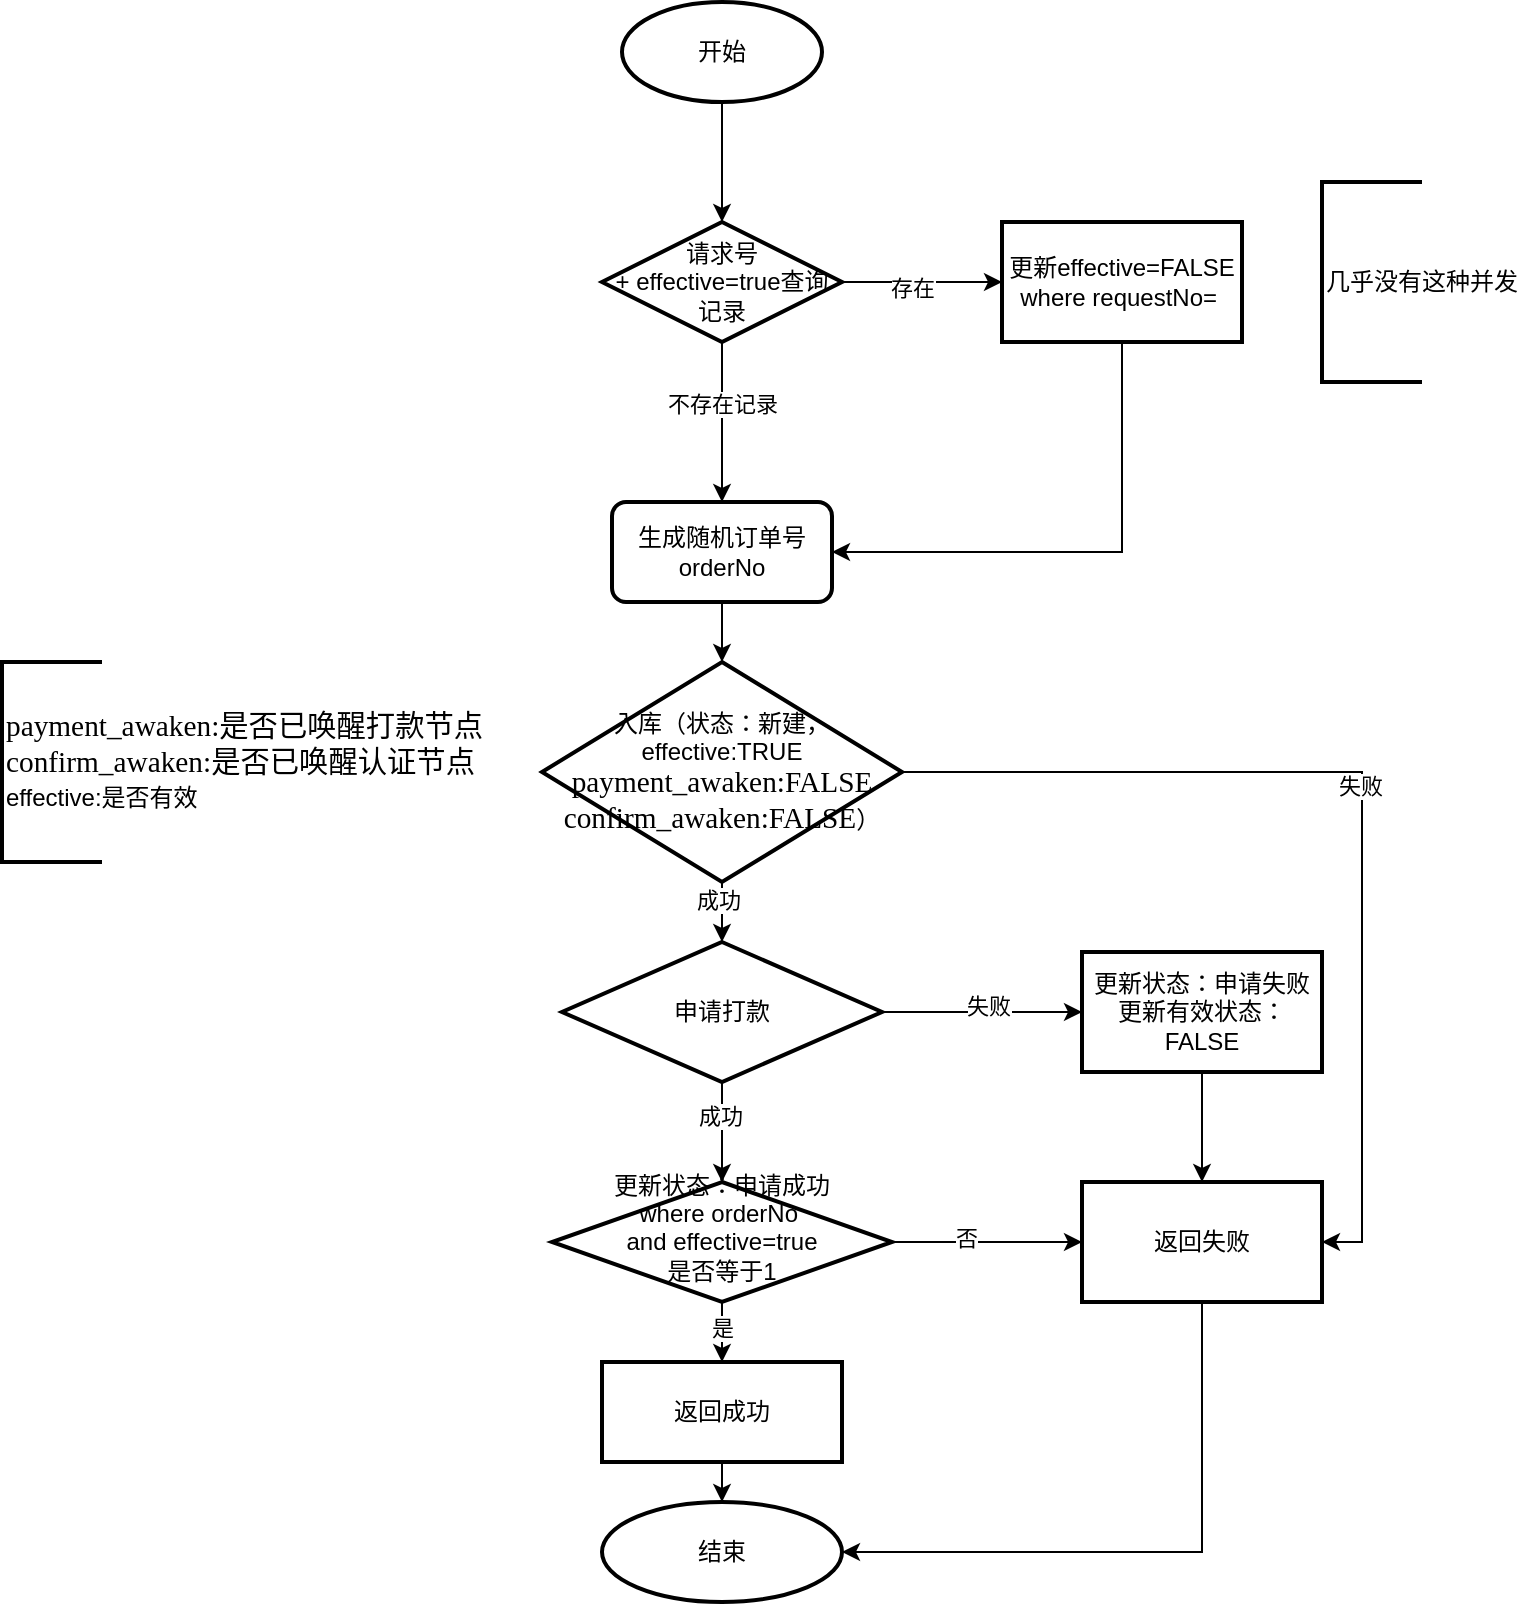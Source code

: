 <mxfile version="13.6.6" type="github" pages="5">
  <diagram id="KDY4kzIHtJrH7b0ejOO0" name="申请打款">
    <mxGraphModel dx="1729" dy="1636" grid="1" gridSize="10" guides="1" tooltips="1" connect="1" arrows="1" fold="1" page="1" pageScale="1" pageWidth="827" pageHeight="1169" math="0" shadow="0">
      <root>
        <mxCell id="0" />
        <mxCell id="1" parent="0" />
        <mxCell id="D6mROqvqhi3UpX3t7ngW-4" value="" style="edgeStyle=orthogonalEdgeStyle;rounded=0;orthogonalLoop=1;jettySize=auto;html=1;entryX=0.5;entryY=0;entryDx=0;entryDy=0;entryPerimeter=0;" edge="1" parent="1" source="JJtTJBrksW247Ro_cBG4-1" target="D6mROqvqhi3UpX3t7ngW-5">
          <mxGeometry relative="1" as="geometry">
            <mxPoint x="350" y="-90" as="targetPoint" />
          </mxGeometry>
        </mxCell>
        <mxCell id="JJtTJBrksW247Ro_cBG4-1" value="开始" style="strokeWidth=2;html=1;shape=mxgraph.flowchart.start_1;whiteSpace=wrap;" parent="1" vertex="1">
          <mxGeometry x="300" y="-170" width="100" height="50" as="geometry" />
        </mxCell>
        <mxCell id="Qgy92ZVdYqczKS_J3RGW-4" value="" style="edgeStyle=orthogonalEdgeStyle;rounded=0;orthogonalLoop=1;jettySize=auto;html=1;entryX=0.5;entryY=0;entryDx=0;entryDy=0;entryPerimeter=0;" edge="1" parent="1" source="Qgy92ZVdYqczKS_J3RGW-1" target="Qgy92ZVdYqczKS_J3RGW-5">
          <mxGeometry relative="1" as="geometry">
            <mxPoint x="350" y="200" as="targetPoint" />
          </mxGeometry>
        </mxCell>
        <mxCell id="Qgy92ZVdYqczKS_J3RGW-1" value="生成随机订单号orderNo" style="rounded=1;whiteSpace=wrap;html=1;absoluteArcSize=1;arcSize=14;strokeWidth=2;" vertex="1" parent="1">
          <mxGeometry x="295" y="80" width="110" height="50" as="geometry" />
        </mxCell>
        <mxCell id="Qgy92ZVdYqczKS_J3RGW-7" value="" style="edgeStyle=orthogonalEdgeStyle;rounded=0;orthogonalLoop=1;jettySize=auto;html=1;entryX=1;entryY=0.5;entryDx=0;entryDy=0;" edge="1" parent="1" source="Qgy92ZVdYqczKS_J3RGW-5" target="D6mROqvqhi3UpX3t7ngW-13">
          <mxGeometry relative="1" as="geometry">
            <mxPoint x="530" y="215" as="targetPoint" />
          </mxGeometry>
        </mxCell>
        <mxCell id="Qgy92ZVdYqczKS_J3RGW-8" value="失败" style="edgeLabel;html=1;align=center;verticalAlign=middle;resizable=0;points=[];" vertex="1" connectable="0" parent="Qgy92ZVdYqczKS_J3RGW-7">
          <mxGeometry x="-0.022" y="-1" relative="1" as="geometry">
            <mxPoint as="offset" />
          </mxGeometry>
        </mxCell>
        <mxCell id="Qgy92ZVdYqczKS_J3RGW-10" value="" style="edgeStyle=orthogonalEdgeStyle;rounded=0;orthogonalLoop=1;jettySize=auto;html=1;entryX=0.5;entryY=0;entryDx=0;entryDy=0;entryPerimeter=0;" edge="1" parent="1" source="Qgy92ZVdYqczKS_J3RGW-5" target="Qgy92ZVdYqczKS_J3RGW-12">
          <mxGeometry relative="1" as="geometry">
            <mxPoint x="350" y="300" as="targetPoint" />
          </mxGeometry>
        </mxCell>
        <mxCell id="Qgy92ZVdYqczKS_J3RGW-11" value="成功" style="edgeLabel;html=1;align=center;verticalAlign=middle;resizable=0;points=[];" vertex="1" connectable="0" parent="Qgy92ZVdYqczKS_J3RGW-10">
          <mxGeometry x="0.2" y="2" relative="1" as="geometry">
            <mxPoint x="-4" y="-1" as="offset" />
          </mxGeometry>
        </mxCell>
        <mxCell id="Qgy92ZVdYqczKS_J3RGW-5" value="&lt;span&gt;入库（状态：新建，effective:TRUE&lt;br&gt;&lt;/span&gt;&lt;span style=&quot;text-align: justify ; font-family: &amp;#34;songti sc regular&amp;#34; ; font-size: 11pt&quot;&gt;p&lt;/span&gt;&lt;span style=&quot;text-align: justify ; font-family: &amp;#34;songti sc regular&amp;#34; ; font-size: 11pt&quot;&gt;ayment&lt;/span&gt;&lt;span style=&quot;text-align: justify ; font-family: &amp;#34;songti sc regular&amp;#34; ; font-size: 11pt&quot;&gt;_&lt;/span&gt;&lt;span style=&quot;text-align: justify ; font-family: &amp;#34;songti sc regular&amp;#34; ; font-size: 11pt&quot;&gt;a&lt;/span&gt;&lt;span style=&quot;text-align: justify ; font-family: &amp;#34;songti sc regular&amp;#34; ; font-size: 11pt&quot;&gt;waken:FALSE&lt;br&gt;&lt;/span&gt;&lt;span style=&quot;text-align: justify ; font-family: &amp;#34;songti sc regular&amp;#34; ; font-size: 11pt&quot;&gt;confirm&lt;/span&gt;&lt;span style=&quot;text-align: justify ; font-family: &amp;#34;songti sc regular&amp;#34; ; font-size: 11pt&quot;&gt;_a&lt;/span&gt;&lt;span style=&quot;text-align: justify ; font-family: &amp;#34;songti sc regular&amp;#34; ; font-size: 11pt&quot;&gt;waken:FALSE&lt;/span&gt;&lt;span&gt;）&lt;/span&gt;" style="strokeWidth=2;html=1;shape=mxgraph.flowchart.decision;whiteSpace=wrap;" vertex="1" parent="1">
          <mxGeometry x="260" y="160" width="180" height="110" as="geometry" />
        </mxCell>
        <mxCell id="Qgy92ZVdYqczKS_J3RGW-14" value="" style="edgeStyle=orthogonalEdgeStyle;rounded=0;orthogonalLoop=1;jettySize=auto;html=1;entryX=0.5;entryY=0;entryDx=0;entryDy=0;entryPerimeter=0;" edge="1" parent="1" source="Qgy92ZVdYqczKS_J3RGW-12" target="D6mROqvqhi3UpX3t7ngW-16">
          <mxGeometry relative="1" as="geometry">
            <mxPoint x="350" y="410" as="targetPoint" />
          </mxGeometry>
        </mxCell>
        <mxCell id="Qgy92ZVdYqczKS_J3RGW-15" value="成功" style="edgeLabel;html=1;align=center;verticalAlign=middle;resizable=0;points=[];" vertex="1" connectable="0" parent="Qgy92ZVdYqczKS_J3RGW-14">
          <mxGeometry x="-0.318" y="-1" relative="1" as="geometry">
            <mxPoint as="offset" />
          </mxGeometry>
        </mxCell>
        <mxCell id="Qgy92ZVdYqczKS_J3RGW-17" value="" style="edgeStyle=orthogonalEdgeStyle;rounded=0;orthogonalLoop=1;jettySize=auto;html=1;" edge="1" parent="1" source="Qgy92ZVdYqczKS_J3RGW-12" target="Qgy92ZVdYqczKS_J3RGW-16">
          <mxGeometry relative="1" as="geometry" />
        </mxCell>
        <mxCell id="Qgy92ZVdYqczKS_J3RGW-18" value="失败" style="edgeLabel;html=1;align=center;verticalAlign=middle;resizable=0;points=[];" vertex="1" connectable="0" parent="Qgy92ZVdYqczKS_J3RGW-17">
          <mxGeometry x="0.06" y="3" relative="1" as="geometry">
            <mxPoint as="offset" />
          </mxGeometry>
        </mxCell>
        <mxCell id="Qgy92ZVdYqczKS_J3RGW-12" value="&lt;span&gt;申请打款&lt;/span&gt;" style="strokeWidth=2;html=1;shape=mxgraph.flowchart.decision;whiteSpace=wrap;" vertex="1" parent="1">
          <mxGeometry x="270" y="300" width="160" height="70" as="geometry" />
        </mxCell>
        <mxCell id="Qgy92ZVdYqczKS_J3RGW-20" value="" style="edgeStyle=orthogonalEdgeStyle;rounded=0;orthogonalLoop=1;jettySize=auto;html=1;exitX=0.5;exitY=1;exitDx=0;exitDy=0;exitPerimeter=0;" edge="1" parent="1" source="D6mROqvqhi3UpX3t7ngW-16" target="Qgy92ZVdYqczKS_J3RGW-19">
          <mxGeometry relative="1" as="geometry">
            <mxPoint x="350" y="470" as="sourcePoint" />
          </mxGeometry>
        </mxCell>
        <mxCell id="D6mROqvqhi3UpX3t7ngW-19" value="是" style="edgeLabel;html=1;align=center;verticalAlign=middle;resizable=0;points=[];" vertex="1" connectable="0" parent="Qgy92ZVdYqczKS_J3RGW-20">
          <mxGeometry x="0.32" relative="1" as="geometry">
            <mxPoint as="offset" />
          </mxGeometry>
        </mxCell>
        <mxCell id="D6mROqvqhi3UpX3t7ngW-14" value="" style="edgeStyle=orthogonalEdgeStyle;rounded=0;orthogonalLoop=1;jettySize=auto;html=1;" edge="1" parent="1" source="Qgy92ZVdYqczKS_J3RGW-16" target="D6mROqvqhi3UpX3t7ngW-13">
          <mxGeometry relative="1" as="geometry" />
        </mxCell>
        <mxCell id="Qgy92ZVdYqczKS_J3RGW-16" value="更新状态：申请失败&lt;br&gt;更新有效状态：FALSE" style="whiteSpace=wrap;html=1;strokeWidth=2;" vertex="1" parent="1">
          <mxGeometry x="530" y="305" width="120" height="60" as="geometry" />
        </mxCell>
        <mxCell id="Qgy92ZVdYqczKS_J3RGW-22" value="" style="edgeStyle=orthogonalEdgeStyle;rounded=0;orthogonalLoop=1;jettySize=auto;html=1;" edge="1" parent="1" source="Qgy92ZVdYqczKS_J3RGW-19" target="Qgy92ZVdYqczKS_J3RGW-21">
          <mxGeometry relative="1" as="geometry" />
        </mxCell>
        <mxCell id="Qgy92ZVdYqczKS_J3RGW-19" value="返回成功" style="whiteSpace=wrap;html=1;strokeWidth=2;" vertex="1" parent="1">
          <mxGeometry x="290" y="510" width="120" height="50" as="geometry" />
        </mxCell>
        <mxCell id="Qgy92ZVdYqczKS_J3RGW-21" value="结束" style="ellipse;whiteSpace=wrap;html=1;strokeWidth=2;" vertex="1" parent="1">
          <mxGeometry x="290" y="580" width="120" height="50" as="geometry" />
        </mxCell>
        <mxCell id="D6mROqvqhi3UpX3t7ngW-1" value="&lt;p class=&quot;MsoNormal&quot; style=&quot;margin: 0pt 0pt 0.0pt ; text-align: justify ; font-family: &amp;#34;times new roman&amp;#34; ; font-size: 10.5pt&quot;&gt;&lt;span style=&quot;font-family: &amp;#34;songti sc regular&amp;#34; ; font-size: 11pt&quot;&gt;p&lt;/span&gt;&lt;span style=&quot;font-family: &amp;#34;songti sc regular&amp;#34; ; font-size: 11pt&quot;&gt;ayment&lt;/span&gt;&lt;span style=&quot;font-family: &amp;#34;songti sc regular&amp;#34; ; font-size: 11pt&quot;&gt;_&lt;/span&gt;&lt;span style=&quot;font-family: &amp;#34;songti sc regular&amp;#34; ; font-size: 11pt&quot;&gt;a&lt;/span&gt;&lt;span style=&quot;font-family: &amp;#34;songti sc regular&amp;#34; ; font-size: 11pt&quot;&gt;waken&lt;/span&gt;&lt;span style=&quot;font-family: &amp;#34;songti sc regular&amp;#34; ; font-size: 11pt&quot;&gt;:是否已唤醒打款节点&lt;/span&gt;&lt;/p&gt;&lt;p class=&quot;MsoNormal&quot; style=&quot;margin: 0pt 0pt 0.0pt ; text-align: justify ; font-family: &amp;#34;times new roman&amp;#34; ; font-size: 10.5pt&quot;&gt;&lt;span style=&quot;font-family: &amp;#34;songti sc regular&amp;#34; ; font-size: 11pt&quot;&gt;confirm&lt;/span&gt;&lt;span style=&quot;font-family: &amp;#34;songti sc regular&amp;#34; ; font-size: 11pt&quot;&gt;_a&lt;/span&gt;&lt;span style=&quot;font-family: &amp;#34;songti sc regular&amp;#34; ; font-size: 11pt&quot;&gt;waken:是否已唤醒认证节点&lt;/span&gt;&lt;/p&gt;&lt;p class=&quot;MsoNormal&quot; style=&quot;margin: 0pt 0pt 0.0pt ; text-align: justify ; font-family: &amp;#34;times new roman&amp;#34; ; font-size: 10.5pt&quot;&gt;&lt;span style=&quot;font-family: &amp;#34;helvetica&amp;#34; ; font-size: 12px ; text-align: center&quot;&gt;effective:是否有效&lt;/span&gt;&lt;span style=&quot;font-family: &amp;#34;songti sc regular&amp;#34; ; font-size: 11pt&quot;&gt;&lt;br&gt;&lt;/span&gt;&lt;/p&gt;" style="strokeWidth=2;html=1;shape=mxgraph.flowchart.annotation_1;align=left;pointerEvents=1;" vertex="1" parent="1">
          <mxGeometry x="-10" y="160" width="50" height="100" as="geometry" />
        </mxCell>
        <mxCell id="D6mROqvqhi3UpX3t7ngW-7" value="" style="edgeStyle=orthogonalEdgeStyle;rounded=0;orthogonalLoop=1;jettySize=auto;html=1;" edge="1" parent="1" source="D6mROqvqhi3UpX3t7ngW-5" target="D6mROqvqhi3UpX3t7ngW-6">
          <mxGeometry relative="1" as="geometry" />
        </mxCell>
        <mxCell id="D6mROqvqhi3UpX3t7ngW-8" value="存在" style="edgeLabel;html=1;align=center;verticalAlign=middle;resizable=0;points=[];" vertex="1" connectable="0" parent="D6mROqvqhi3UpX3t7ngW-7">
          <mxGeometry x="-0.125" y="-3" relative="1" as="geometry">
            <mxPoint as="offset" />
          </mxGeometry>
        </mxCell>
        <mxCell id="D6mROqvqhi3UpX3t7ngW-9" style="edgeStyle=orthogonalEdgeStyle;rounded=0;orthogonalLoop=1;jettySize=auto;html=1;exitX=0.5;exitY=1;exitDx=0;exitDy=0;exitPerimeter=0;entryX=0.5;entryY=0;entryDx=0;entryDy=0;" edge="1" parent="1" source="D6mROqvqhi3UpX3t7ngW-5" target="Qgy92ZVdYqczKS_J3RGW-1">
          <mxGeometry relative="1" as="geometry" />
        </mxCell>
        <mxCell id="D6mROqvqhi3UpX3t7ngW-11" value="不存在记录" style="edgeLabel;html=1;align=center;verticalAlign=middle;resizable=0;points=[];" vertex="1" connectable="0" parent="D6mROqvqhi3UpX3t7ngW-9">
          <mxGeometry x="-0.225" relative="1" as="geometry">
            <mxPoint as="offset" />
          </mxGeometry>
        </mxCell>
        <mxCell id="D6mROqvqhi3UpX3t7ngW-5" value="&lt;span&gt;请求号+&lt;/span&gt;&lt;span style=&quot;font-family: &amp;#34;helvetica&amp;#34;&quot;&gt;&amp;nbsp;effective=true查询记录&lt;/span&gt;" style="strokeWidth=2;html=1;shape=mxgraph.flowchart.decision;whiteSpace=wrap;" vertex="1" parent="1">
          <mxGeometry x="290" y="-60" width="120" height="60" as="geometry" />
        </mxCell>
        <mxCell id="D6mROqvqhi3UpX3t7ngW-10" style="edgeStyle=orthogonalEdgeStyle;rounded=0;orthogonalLoop=1;jettySize=auto;html=1;exitX=0.5;exitY=1;exitDx=0;exitDy=0;entryX=1;entryY=0.5;entryDx=0;entryDy=0;" edge="1" parent="1" source="D6mROqvqhi3UpX3t7ngW-6" target="Qgy92ZVdYqczKS_J3RGW-1">
          <mxGeometry relative="1" as="geometry" />
        </mxCell>
        <mxCell id="D6mROqvqhi3UpX3t7ngW-6" value="更新effective=FALSE where requestNo=&amp;nbsp;" style="whiteSpace=wrap;html=1;strokeWidth=2;" vertex="1" parent="1">
          <mxGeometry x="490" y="-60" width="120" height="60" as="geometry" />
        </mxCell>
        <mxCell id="D6mROqvqhi3UpX3t7ngW-12" value="几乎没有这种并发" style="strokeWidth=2;html=1;shape=mxgraph.flowchart.annotation_1;align=left;pointerEvents=1;" vertex="1" parent="1">
          <mxGeometry x="650" y="-80" width="50" height="100" as="geometry" />
        </mxCell>
        <mxCell id="D6mROqvqhi3UpX3t7ngW-15" style="edgeStyle=orthogonalEdgeStyle;rounded=0;orthogonalLoop=1;jettySize=auto;html=1;exitX=0.5;exitY=1;exitDx=0;exitDy=0;entryX=1;entryY=0.5;entryDx=0;entryDy=0;" edge="1" parent="1" source="D6mROqvqhi3UpX3t7ngW-13" target="Qgy92ZVdYqczKS_J3RGW-21">
          <mxGeometry relative="1" as="geometry" />
        </mxCell>
        <mxCell id="D6mROqvqhi3UpX3t7ngW-13" value="返回失败" style="whiteSpace=wrap;html=1;strokeWidth=2;" vertex="1" parent="1">
          <mxGeometry x="530" y="420" width="120" height="60" as="geometry" />
        </mxCell>
        <mxCell id="D6mROqvqhi3UpX3t7ngW-17" value="" style="edgeStyle=orthogonalEdgeStyle;rounded=0;orthogonalLoop=1;jettySize=auto;html=1;" edge="1" parent="1" source="D6mROqvqhi3UpX3t7ngW-16" target="D6mROqvqhi3UpX3t7ngW-13">
          <mxGeometry relative="1" as="geometry" />
        </mxCell>
        <mxCell id="D6mROqvqhi3UpX3t7ngW-18" value="否" style="edgeLabel;html=1;align=center;verticalAlign=middle;resizable=0;points=[];" vertex="1" connectable="0" parent="D6mROqvqhi3UpX3t7ngW-17">
          <mxGeometry x="-0.221" y="2" relative="1" as="geometry">
            <mxPoint as="offset" />
          </mxGeometry>
        </mxCell>
        <mxCell id="D6mROqvqhi3UpX3t7ngW-16" value="&lt;span&gt;更新状态：申请成功&lt;/span&gt;&lt;br&gt;&lt;span&gt;where orderNo&amp;nbsp; and&amp;nbsp;&lt;/span&gt;&lt;span style=&quot;font-family: &amp;#34;helvetica&amp;#34;&quot;&gt;effective=true&lt;br&gt;&lt;/span&gt;是否等于1&lt;br&gt;&lt;span&gt;&amp;nbsp;&lt;/span&gt;" style="strokeWidth=2;html=1;shape=mxgraph.flowchart.decision;whiteSpace=wrap;" vertex="1" parent="1">
          <mxGeometry x="265" y="420" width="170" height="60" as="geometry" />
        </mxCell>
      </root>
    </mxGraphModel>
  </diagram>
  <diagram id="jg8EouNG8F3mOdVOiXom" name="接受打款通知">
    <mxGraphModel dx="902" dy="467" grid="1" gridSize="10" guides="1" tooltips="1" connect="1" arrows="1" fold="1" page="1" pageScale="1" pageWidth="827" pageHeight="1169" math="0" shadow="0">
      <root>
        <mxCell id="obKQaAUP0Lh4u4tNg_yj-0" />
        <mxCell id="obKQaAUP0Lh4u4tNg_yj-1" parent="obKQaAUP0Lh4u4tNg_yj-0" />
        <mxCell id="obKQaAUP0Lh4u4tNg_yj-7" value="" style="edgeStyle=orthogonalEdgeStyle;rounded=0;orthogonalLoop=1;jettySize=auto;html=1;" edge="1" parent="obKQaAUP0Lh4u4tNg_yj-1" source="obKQaAUP0Lh4u4tNg_yj-2" target="obKQaAUP0Lh4u4tNg_yj-6">
          <mxGeometry relative="1" as="geometry" />
        </mxCell>
        <mxCell id="obKQaAUP0Lh4u4tNg_yj-2" value="开始" style="strokeWidth=2;html=1;shape=mxgraph.flowchart.start_1;whiteSpace=wrap;" vertex="1" parent="obKQaAUP0Lh4u4tNg_yj-1">
          <mxGeometry x="250" y="40" width="100" height="60" as="geometry" />
        </mxCell>
        <mxCell id="obKQaAUP0Lh4u4tNg_yj-9" value="" style="edgeStyle=orthogonalEdgeStyle;rounded=0;orthogonalLoop=1;jettySize=auto;html=1;" edge="1" parent="obKQaAUP0Lh4u4tNg_yj-1" source="obKQaAUP0Lh4u4tNg_yj-6" target="obKQaAUP0Lh4u4tNg_yj-8">
          <mxGeometry relative="1" as="geometry" />
        </mxCell>
        <mxCell id="obKQaAUP0Lh4u4tNg_yj-6" value="&lt;span&gt;根据订单号查出唯一认证记录&lt;/span&gt;" style="whiteSpace=wrap;html=1;strokeWidth=2;" vertex="1" parent="obKQaAUP0Lh4u4tNg_yj-1">
          <mxGeometry x="240" y="130" width="120" height="60" as="geometry" />
        </mxCell>
        <mxCell id="obKQaAUP0Lh4u4tNg_yj-24" value="" style="edgeStyle=orthogonalEdgeStyle;rounded=0;orthogonalLoop=1;jettySize=auto;html=1;entryX=0.5;entryY=0;entryDx=0;entryDy=0;entryPerimeter=0;" edge="1" parent="obKQaAUP0Lh4u4tNg_yj-1" source="obKQaAUP0Lh4u4tNg_yj-8" target="obKQaAUP0Lh4u4tNg_yj-25">
          <mxGeometry relative="1" as="geometry">
            <mxPoint x="300" y="310" as="targetPoint" />
          </mxGeometry>
        </mxCell>
        <mxCell id="obKQaAUP0Lh4u4tNg_yj-32" value="是" style="edgeLabel;html=1;align=center;verticalAlign=middle;resizable=0;points=[];" vertex="1" connectable="0" parent="obKQaAUP0Lh4u4tNg_yj-24">
          <mxGeometry x="-0.16" y="-2" relative="1" as="geometry">
            <mxPoint as="offset" />
          </mxGeometry>
        </mxCell>
        <mxCell id="obKQaAUP0Lh4u4tNg_yj-44" style="edgeStyle=orthogonalEdgeStyle;rounded=0;orthogonalLoop=1;jettySize=auto;html=1;exitX=0;exitY=0.5;exitDx=0;exitDy=0;entryX=0;entryY=0.5;entryDx=0;entryDy=0;" edge="1" parent="obKQaAUP0Lh4u4tNg_yj-1" source="obKQaAUP0Lh4u4tNg_yj-8" target="obKQaAUP0Lh4u4tNg_yj-40">
          <mxGeometry relative="1" as="geometry">
            <Array as="points">
              <mxPoint x="150" y="245" />
              <mxPoint x="150" y="715" />
            </Array>
          </mxGeometry>
        </mxCell>
        <mxCell id="obKQaAUP0Lh4u4tNg_yj-45" value="否" style="edgeLabel;html=1;align=center;verticalAlign=middle;resizable=0;points=[];" vertex="1" connectable="0" parent="obKQaAUP0Lh4u4tNg_yj-44">
          <mxGeometry x="-0.274" y="-1" relative="1" as="geometry">
            <mxPoint as="offset" />
          </mxGeometry>
        </mxCell>
        <mxCell id="obKQaAUP0Lh4u4tNg_yj-8" value="判断记录状态是否为申请成功" style="rhombus;whiteSpace=wrap;html=1;strokeWidth=2;" vertex="1" parent="obKQaAUP0Lh4u4tNg_yj-1">
          <mxGeometry x="240" y="210" width="120" height="70" as="geometry" />
        </mxCell>
        <mxCell id="obKQaAUP0Lh4u4tNg_yj-16" value="" style="edgeStyle=orthogonalEdgeStyle;rounded=0;orthogonalLoop=1;jettySize=auto;html=1;" edge="1" parent="obKQaAUP0Lh4u4tNg_yj-1" source="obKQaAUP0Lh4u4tNg_yj-13" target="obKQaAUP0Lh4u4tNg_yj-15">
          <mxGeometry relative="1" as="geometry" />
        </mxCell>
        <mxCell id="obKQaAUP0Lh4u4tNg_yj-21" value="是" style="edgeLabel;html=1;align=center;verticalAlign=middle;resizable=0;points=[];" vertex="1" connectable="0" parent="obKQaAUP0Lh4u4tNg_yj-16">
          <mxGeometry x="-0.24" y="-2" relative="1" as="geometry">
            <mxPoint as="offset" />
          </mxGeometry>
        </mxCell>
        <mxCell id="obKQaAUP0Lh4u4tNg_yj-18" value="" style="edgeStyle=orthogonalEdgeStyle;rounded=0;orthogonalLoop=1;jettySize=auto;html=1;entryX=1;entryY=0.5;entryDx=0;entryDy=0;" edge="1" parent="obKQaAUP0Lh4u4tNg_yj-1" source="obKQaAUP0Lh4u4tNg_yj-13" target="obKQaAUP0Lh4u4tNg_yj-40">
          <mxGeometry relative="1" as="geometry">
            <mxPoint x="440" y="490" as="targetPoint" />
            <Array as="points">
              <mxPoint x="420" y="490" />
              <mxPoint x="420" y="715" />
            </Array>
          </mxGeometry>
        </mxCell>
        <mxCell id="obKQaAUP0Lh4u4tNg_yj-19" value="否" style="edgeLabel;html=1;align=center;verticalAlign=middle;resizable=0;points=[];" vertex="1" connectable="0" parent="obKQaAUP0Lh4u4tNg_yj-18">
          <mxGeometry x="-0.227" y="3" relative="1" as="geometry">
            <mxPoint as="offset" />
          </mxGeometry>
        </mxCell>
        <mxCell id="obKQaAUP0Lh4u4tNg_yj-13" value="&lt;span&gt;更新状态=打款成功&lt;br&gt;更新“&lt;/span&gt;&lt;span style=&quot;text-align: justify ; font-family: &amp;#34;songti sc regular&amp;#34; ; font-size: 11pt&quot;&gt;p&lt;/span&gt;&lt;span style=&quot;text-align: justify ; font-family: &amp;#34;songti sc regular&amp;#34; ; font-size: 11pt&quot;&gt;ayment&lt;/span&gt;&lt;span style=&quot;text-align: justify ; font-family: &amp;#34;songti sc regular&amp;#34; ; font-size: 11pt&quot;&gt;_&lt;/span&gt;&lt;span style=&quot;text-align: justify ; font-family: &amp;#34;songti sc regular&amp;#34; ; font-size: 11pt&quot;&gt;a&lt;/span&gt;&lt;span style=&quot;text-align: justify ; font-family: &amp;#34;songti sc regular&amp;#34; ; font-size: 11pt&quot;&gt;waken&lt;/span&gt;&lt;span&gt;=TRUE where&amp;nbsp;&lt;/span&gt;&lt;span style=&quot;text-align: justify ; font-family: &amp;#34;songti sc regular&amp;#34; ; font-size: 11pt&quot;&gt;p&lt;/span&gt;&lt;span style=&quot;text-align: justify ; font-family: &amp;#34;songti sc regular&amp;#34; ; font-size: 11pt&quot;&gt;ayment&lt;/span&gt;&lt;span style=&quot;text-align: justify ; font-family: &amp;#34;songti sc regular&amp;#34; ; font-size: 11pt&quot;&gt;_&lt;/span&gt;&lt;span style=&quot;text-align: justify ; font-family: &amp;#34;songti sc regular&amp;#34; ; font-size: 11pt&quot;&gt;a&lt;/span&gt;&lt;span style=&quot;text-align: justify ; font-family: &amp;#34;songti sc regular&amp;#34; ; font-size: 11pt&quot;&gt;waken&lt;/span&gt;&lt;span style=&quot;text-align: justify ; font-family: &amp;#34;songti sc regular&amp;#34; ; font-size: 11pt&quot;&gt;=FALSE&lt;/span&gt;&lt;span&gt;&quot; 返回更新记录是否为1&lt;/span&gt;" style="strokeWidth=2;html=1;shape=mxgraph.flowchart.decision;whiteSpace=wrap;" vertex="1" parent="obKQaAUP0Lh4u4tNg_yj-1">
          <mxGeometry x="207.5" y="440" width="185" height="100" as="geometry" />
        </mxCell>
        <mxCell id="obKQaAUP0Lh4u4tNg_yj-14" value="&lt;p class=&quot;MsoNormal&quot; style=&quot;margin: 0pt 0pt 0.0pt ; text-align: justify ; font-family: &amp;#34;times new roman&amp;#34; ; font-size: 10.5pt&quot;&gt;&lt;span style=&quot;font-family: &amp;#34;songti sc regular&amp;#34; ; font-size: 11pt&quot;&gt;p&lt;/span&gt;&lt;span style=&quot;font-family: &amp;#34;songti sc regular&amp;#34; ; font-size: 11pt&quot;&gt;ayment&lt;/span&gt;&lt;span style=&quot;font-family: &amp;#34;songti sc regular&amp;#34; ; font-size: 11pt&quot;&gt;_&lt;/span&gt;&lt;span style=&quot;font-family: &amp;#34;songti sc regular&amp;#34; ; font-size: 11pt&quot;&gt;a&lt;/span&gt;&lt;span style=&quot;font-family: &amp;#34;songti sc regular&amp;#34; ; font-size: 11pt&quot;&gt;waken&lt;/span&gt;&lt;span style=&quot;font-family: &amp;#34;songti sc regular&amp;#34; ; font-size: 11pt&quot;&gt;:是否已唤醒工单&lt;/span&gt;&lt;/p&gt;&lt;p class=&quot;MsoNormal&quot; style=&quot;margin: 0pt 0pt 0.0pt ; text-align: justify ; font-family: &amp;#34;times new roman&amp;#34; ; font-size: 10.5pt&quot;&gt;&lt;span style=&quot;font-family: &amp;#34;helvetica&amp;#34; ; font-size: 12px ; text-align: center&quot;&gt;effective:是否有效&lt;/span&gt;&lt;span style=&quot;font-family: &amp;#34;songti sc regular&amp;#34; ; font-size: 11pt&quot;&gt;&lt;br&gt;&lt;/span&gt;&lt;/p&gt;" style="strokeWidth=2;html=1;shape=mxgraph.flowchart.annotation_1;align=left;pointerEvents=1;" vertex="1" parent="obKQaAUP0Lh4u4tNg_yj-1">
          <mxGeometry x="700" y="310" width="50" height="100" as="geometry" />
        </mxCell>
        <mxCell id="obKQaAUP0Lh4u4tNg_yj-41" value="" style="edgeStyle=orthogonalEdgeStyle;rounded=0;orthogonalLoop=1;jettySize=auto;html=1;" edge="1" parent="obKQaAUP0Lh4u4tNg_yj-1" source="obKQaAUP0Lh4u4tNg_yj-15" target="obKQaAUP0Lh4u4tNg_yj-40">
          <mxGeometry relative="1" as="geometry" />
        </mxCell>
        <mxCell id="obKQaAUP0Lh4u4tNg_yj-15" value="唤醒工单" style="whiteSpace=wrap;html=1;strokeWidth=2;" vertex="1" parent="obKQaAUP0Lh4u4tNg_yj-1">
          <mxGeometry x="230" y="580" width="140" height="60" as="geometry" />
        </mxCell>
        <mxCell id="obKQaAUP0Lh4u4tNg_yj-27" value="" style="edgeStyle=orthogonalEdgeStyle;rounded=0;orthogonalLoop=1;jettySize=auto;html=1;" edge="1" parent="obKQaAUP0Lh4u4tNg_yj-1" source="obKQaAUP0Lh4u4tNg_yj-25" target="obKQaAUP0Lh4u4tNg_yj-33">
          <mxGeometry relative="1" as="geometry">
            <mxPoint x="430" y="360" as="targetPoint" />
          </mxGeometry>
        </mxCell>
        <mxCell id="obKQaAUP0Lh4u4tNg_yj-28" value="否" style="edgeLabel;html=1;align=center;verticalAlign=middle;resizable=0;points=[];" vertex="1" connectable="0" parent="obKQaAUP0Lh4u4tNg_yj-27">
          <mxGeometry x="-0.15" y="1" relative="1" as="geometry">
            <mxPoint as="offset" />
          </mxGeometry>
        </mxCell>
        <mxCell id="obKQaAUP0Lh4u4tNg_yj-29" style="edgeStyle=orthogonalEdgeStyle;rounded=0;orthogonalLoop=1;jettySize=auto;html=1;exitX=0.5;exitY=1;exitDx=0;exitDy=0;exitPerimeter=0;" edge="1" parent="obKQaAUP0Lh4u4tNg_yj-1" source="obKQaAUP0Lh4u4tNg_yj-25" target="obKQaAUP0Lh4u4tNg_yj-13">
          <mxGeometry relative="1" as="geometry" />
        </mxCell>
        <mxCell id="obKQaAUP0Lh4u4tNg_yj-37" value="是" style="edgeLabel;html=1;align=center;verticalAlign=middle;resizable=0;points=[];" vertex="1" connectable="0" parent="obKQaAUP0Lh4u4tNg_yj-29">
          <mxGeometry x="-0.08" relative="1" as="geometry">
            <mxPoint as="offset" />
          </mxGeometry>
        </mxCell>
        <mxCell id="obKQaAUP0Lh4u4tNg_yj-25" value="通知是否打款成功" style="strokeWidth=2;html=1;shape=mxgraph.flowchart.decision;whiteSpace=wrap;" vertex="1" parent="obKQaAUP0Lh4u4tNg_yj-1">
          <mxGeometry x="240" y="330" width="120" height="60" as="geometry" />
        </mxCell>
        <mxCell id="obKQaAUP0Lh4u4tNg_yj-38" style="edgeStyle=orthogonalEdgeStyle;rounded=0;orthogonalLoop=1;jettySize=auto;html=1;exitX=0.5;exitY=1;exitDx=0;exitDy=0;exitPerimeter=0;entryX=1;entryY=0.5;entryDx=0;entryDy=0;" edge="1" parent="obKQaAUP0Lh4u4tNg_yj-1" source="obKQaAUP0Lh4u4tNg_yj-33" target="obKQaAUP0Lh4u4tNg_yj-15">
          <mxGeometry relative="1" as="geometry" />
        </mxCell>
        <mxCell id="obKQaAUP0Lh4u4tNg_yj-39" value="是" style="edgeLabel;html=1;align=center;verticalAlign=middle;resizable=0;points=[];" vertex="1" connectable="0" parent="obKQaAUP0Lh4u4tNg_yj-38">
          <mxGeometry x="-0.408" y="-1" relative="1" as="geometry">
            <mxPoint as="offset" />
          </mxGeometry>
        </mxCell>
        <mxCell id="obKQaAUP0Lh4u4tNg_yj-42" style="edgeStyle=orthogonalEdgeStyle;rounded=0;orthogonalLoop=1;jettySize=auto;html=1;exitX=1;exitY=0.5;exitDx=0;exitDy=0;exitPerimeter=0;entryX=1;entryY=0.5;entryDx=0;entryDy=0;" edge="1" parent="obKQaAUP0Lh4u4tNg_yj-1" source="obKQaAUP0Lh4u4tNg_yj-33" target="obKQaAUP0Lh4u4tNg_yj-40">
          <mxGeometry relative="1" as="geometry" />
        </mxCell>
        <mxCell id="obKQaAUP0Lh4u4tNg_yj-43" value="否" style="edgeLabel;html=1;align=center;verticalAlign=middle;resizable=0;points=[];" vertex="1" connectable="0" parent="obKQaAUP0Lh4u4tNg_yj-42">
          <mxGeometry x="-0.413" y="1" relative="1" as="geometry">
            <mxPoint as="offset" />
          </mxGeometry>
        </mxCell>
        <mxCell id="obKQaAUP0Lh4u4tNg_yj-33" value="&lt;span&gt;更新状态=打款失败&lt;br&gt;&lt;/span&gt;更新effective=FALSE&lt;span&gt;&lt;br&gt;更新“&lt;/span&gt;&lt;span style=&quot;text-align: justify ; font-family: &amp;#34;songti sc regular&amp;#34; ; font-size: 11pt&quot;&gt;p&lt;/span&gt;&lt;span style=&quot;text-align: justify ; font-family: &amp;#34;songti sc regular&amp;#34; ; font-size: 11pt&quot;&gt;ayment&lt;/span&gt;&lt;span style=&quot;text-align: justify ; font-family: &amp;#34;songti sc regular&amp;#34; ; font-size: 11pt&quot;&gt;_&lt;/span&gt;&lt;span style=&quot;text-align: justify ; font-family: &amp;#34;songti sc regular&amp;#34; ; font-size: 11pt&quot;&gt;a&lt;/span&gt;&lt;span style=&quot;text-align: justify ; font-family: &amp;#34;songti sc regular&amp;#34; ; font-size: 11pt&quot;&gt;waken&lt;/span&gt;&lt;span&gt;=TRUE where&amp;nbsp;&lt;/span&gt;&lt;span style=&quot;text-align: justify ; font-family: &amp;#34;songti sc regular&amp;#34; ; font-size: 11pt&quot;&gt;p&lt;/span&gt;&lt;span style=&quot;text-align: justify ; font-family: &amp;#34;songti sc regular&amp;#34; ; font-size: 11pt&quot;&gt;ayment&lt;/span&gt;&lt;span style=&quot;text-align: justify ; font-family: &amp;#34;songti sc regular&amp;#34; ; font-size: 11pt&quot;&gt;_&lt;/span&gt;&lt;span style=&quot;text-align: justify ; font-family: &amp;#34;songti sc regular&amp;#34; ; font-size: 11pt&quot;&gt;a&lt;/span&gt;&lt;span style=&quot;text-align: justify ; font-family: &amp;#34;songti sc regular&amp;#34; ; font-size: 11pt&quot;&gt;waken&lt;/span&gt;&lt;span style=&quot;text-align: justify ; font-family: &amp;#34;songti sc regular&amp;#34; ; font-size: 11pt&quot;&gt;=FALSE&lt;/span&gt;&lt;span&gt;&quot; 返回更新记录是否为1&lt;/span&gt;" style="strokeWidth=2;html=1;shape=mxgraph.flowchart.decision;whiteSpace=wrap;" vertex="1" parent="obKQaAUP0Lh4u4tNg_yj-1">
          <mxGeometry x="460" y="300" width="190" height="120" as="geometry" />
        </mxCell>
        <mxCell id="obKQaAUP0Lh4u4tNg_yj-40" value="结束" style="ellipse;whiteSpace=wrap;html=1;strokeWidth=2;" vertex="1" parent="obKQaAUP0Lh4u4tNg_yj-1">
          <mxGeometry x="240" y="690" width="120" height="50" as="geometry" />
        </mxCell>
      </root>
    </mxGraphModel>
  </diagram>
  <diagram id="OkJrhZTDuO7llzec4QMu" name="查询打款状态">
    <mxGraphModel dx="902" dy="467" grid="1" gridSize="10" guides="1" tooltips="1" connect="1" arrows="1" fold="1" page="1" pageScale="1" pageWidth="827" pageHeight="1169" math="0" shadow="0">
      <root>
        <mxCell id="YS6CBUtoc0XRQrhjpj1i-0" />
        <mxCell id="YS6CBUtoc0XRQrhjpj1i-1" parent="YS6CBUtoc0XRQrhjpj1i-0" />
        <mxCell id="YS6CBUtoc0XRQrhjpj1i-4" value="" style="edgeStyle=orthogonalEdgeStyle;rounded=0;orthogonalLoop=1;jettySize=auto;html=1;entryX=0.5;entryY=0;entryDx=0;entryDy=0;entryPerimeter=0;" edge="1" parent="YS6CBUtoc0XRQrhjpj1i-1" source="YS6CBUtoc0XRQrhjpj1i-2" target="YS6CBUtoc0XRQrhjpj1i-7">
          <mxGeometry relative="1" as="geometry">
            <mxPoint x="320" y="140" as="targetPoint" />
          </mxGeometry>
        </mxCell>
        <mxCell id="YS6CBUtoc0XRQrhjpj1i-2" value="开始" style="strokeWidth=2;html=1;shape=mxgraph.flowchart.start_1;whiteSpace=wrap;" vertex="1" parent="YS6CBUtoc0XRQrhjpj1i-1">
          <mxGeometry x="270" y="70" width="100" height="40" as="geometry" />
        </mxCell>
        <mxCell id="YS6CBUtoc0XRQrhjpj1i-12" value="" style="edgeStyle=orthogonalEdgeStyle;rounded=0;orthogonalLoop=1;jettySize=auto;html=1;entryX=0.5;entryY=0;entryDx=0;entryDy=0;entryPerimeter=0;" edge="1" parent="YS6CBUtoc0XRQrhjpj1i-1" source="YS6CBUtoc0XRQrhjpj1i-7" target="YS6CBUtoc0XRQrhjpj1i-14">
          <mxGeometry relative="1" as="geometry">
            <mxPoint x="320" y="250" as="targetPoint" />
          </mxGeometry>
        </mxCell>
        <mxCell id="YS6CBUtoc0XRQrhjpj1i-13" value="存在" style="edgeLabel;html=1;align=center;verticalAlign=middle;resizable=0;points=[];" vertex="1" connectable="0" parent="YS6CBUtoc0XRQrhjpj1i-12">
          <mxGeometry x="-0.294" y="2" relative="1" as="geometry">
            <mxPoint as="offset" />
          </mxGeometry>
        </mxCell>
        <mxCell id="UaNTtFUpDLp3dyvDSOMW-10" style="edgeStyle=orthogonalEdgeStyle;rounded=0;orthogonalLoop=1;jettySize=auto;html=1;exitX=1;exitY=0.5;exitDx=0;exitDy=0;exitPerimeter=0;entryX=0.5;entryY=0;entryDx=0;entryDy=0;" edge="1" parent="YS6CBUtoc0XRQrhjpj1i-1" source="YS6CBUtoc0XRQrhjpj1i-7" target="UaNTtFUpDLp3dyvDSOMW-8">
          <mxGeometry relative="1" as="geometry" />
        </mxCell>
        <mxCell id="UaNTtFUpDLp3dyvDSOMW-12" value="不存在" style="edgeLabel;html=1;align=center;verticalAlign=middle;resizable=0;points=[];" vertex="1" connectable="0" parent="UaNTtFUpDLp3dyvDSOMW-10">
          <mxGeometry x="-0.159" relative="1" as="geometry">
            <mxPoint y="1" as="offset" />
          </mxGeometry>
        </mxCell>
        <mxCell id="YS6CBUtoc0XRQrhjpj1i-7" value="&lt;span&gt;根据请求号和有效状态查询认证记录&lt;/span&gt;" style="strokeWidth=2;html=1;shape=mxgraph.flowchart.decision;whiteSpace=wrap;" vertex="1" parent="YS6CBUtoc0XRQrhjpj1i-1">
          <mxGeometry x="247.5" y="150" width="145" height="70" as="geometry" />
        </mxCell>
        <mxCell id="UaNTtFUpDLp3dyvDSOMW-2" value="" style="edgeStyle=orthogonalEdgeStyle;rounded=0;orthogonalLoop=1;jettySize=auto;html=1;" edge="1" parent="YS6CBUtoc0XRQrhjpj1i-1" source="YS6CBUtoc0XRQrhjpj1i-14" target="UaNTtFUpDLp3dyvDSOMW-1">
          <mxGeometry relative="1" as="geometry" />
        </mxCell>
        <mxCell id="UaNTtFUpDLp3dyvDSOMW-3" value="是" style="edgeLabel;html=1;align=center;verticalAlign=middle;resizable=0;points=[];" vertex="1" connectable="0" parent="UaNTtFUpDLp3dyvDSOMW-2">
          <mxGeometry x="-0.244" relative="1" as="geometry">
            <mxPoint as="offset" />
          </mxGeometry>
        </mxCell>
        <mxCell id="UaNTtFUpDLp3dyvDSOMW-6" style="edgeStyle=orthogonalEdgeStyle;rounded=0;orthogonalLoop=1;jettySize=auto;html=1;exitX=1;exitY=0.5;exitDx=0;exitDy=0;exitPerimeter=0;entryX=0.5;entryY=0;entryDx=0;entryDy=0;" edge="1" parent="YS6CBUtoc0XRQrhjpj1i-1" source="YS6CBUtoc0XRQrhjpj1i-14" target="UaNTtFUpDLp3dyvDSOMW-8">
          <mxGeometry relative="1" as="geometry">
            <mxPoint x="450" y="360" as="targetPoint" />
          </mxGeometry>
        </mxCell>
        <mxCell id="UaNTtFUpDLp3dyvDSOMW-7" value="否" style="edgeLabel;html=1;align=center;verticalAlign=middle;resizable=0;points=[];" vertex="1" connectable="0" parent="UaNTtFUpDLp3dyvDSOMW-6">
          <mxGeometry x="-0.301" y="-1" relative="1" as="geometry">
            <mxPoint as="offset" />
          </mxGeometry>
        </mxCell>
        <mxCell id="YS6CBUtoc0XRQrhjpj1i-14" value="认证状态是否是：打款成功" style="strokeWidth=2;html=1;shape=mxgraph.flowchart.decision;whiteSpace=wrap;" vertex="1" parent="YS6CBUtoc0XRQrhjpj1i-1">
          <mxGeometry x="237.5" y="250" width="165" height="80" as="geometry" />
        </mxCell>
        <mxCell id="UaNTtFUpDLp3dyvDSOMW-5" value="" style="edgeStyle=orthogonalEdgeStyle;rounded=0;orthogonalLoop=1;jettySize=auto;html=1;" edge="1" parent="YS6CBUtoc0XRQrhjpj1i-1" source="UaNTtFUpDLp3dyvDSOMW-1" target="UaNTtFUpDLp3dyvDSOMW-4">
          <mxGeometry relative="1" as="geometry" />
        </mxCell>
        <mxCell id="UaNTtFUpDLp3dyvDSOMW-1" value="返回成功" style="whiteSpace=wrap;html=1;strokeWidth=2;" vertex="1" parent="YS6CBUtoc0XRQrhjpj1i-1">
          <mxGeometry x="265" y="380" width="110" height="40" as="geometry" />
        </mxCell>
        <mxCell id="UaNTtFUpDLp3dyvDSOMW-4" value="结束" style="ellipse;whiteSpace=wrap;html=1;strokeWidth=2;" vertex="1" parent="YS6CBUtoc0XRQrhjpj1i-1">
          <mxGeometry x="260" y="460" width="120" height="50" as="geometry" />
        </mxCell>
        <mxCell id="UaNTtFUpDLp3dyvDSOMW-11" style="edgeStyle=orthogonalEdgeStyle;rounded=0;orthogonalLoop=1;jettySize=auto;html=1;exitX=0.5;exitY=1;exitDx=0;exitDy=0;entryX=1;entryY=0.5;entryDx=0;entryDy=0;" edge="1" parent="YS6CBUtoc0XRQrhjpj1i-1" source="UaNTtFUpDLp3dyvDSOMW-8" target="UaNTtFUpDLp3dyvDSOMW-4">
          <mxGeometry relative="1" as="geometry" />
        </mxCell>
        <mxCell id="UaNTtFUpDLp3dyvDSOMW-8" value="返回失败" style="rounded=1;whiteSpace=wrap;html=1;absoluteArcSize=1;arcSize=14;strokeWidth=2;" vertex="1" parent="YS6CBUtoc0XRQrhjpj1i-1">
          <mxGeometry x="402.5" y="380" width="87" height="40" as="geometry" />
        </mxCell>
      </root>
    </mxGraphModel>
  </diagram>
  <diagram id="M7pMYivpkjmSL6JcXmic" name="申请认证">
    <mxGraphModel dx="902" dy="467" grid="1" gridSize="10" guides="1" tooltips="1" connect="1" arrows="1" fold="1" page="1" pageScale="1" pageWidth="827" pageHeight="1169" math="0" shadow="0">
      <root>
        <mxCell id="U5r2kMCubljAGEg9u01O-0" />
        <mxCell id="U5r2kMCubljAGEg9u01O-1" parent="U5r2kMCubljAGEg9u01O-0" />
        <mxCell id="U5r2kMCubljAGEg9u01O-4" value="" style="edgeStyle=orthogonalEdgeStyle;rounded=0;orthogonalLoop=1;jettySize=auto;html=1;" edge="1" parent="U5r2kMCubljAGEg9u01O-1" source="U5r2kMCubljAGEg9u01O-2" target="U5r2kMCubljAGEg9u01O-3">
          <mxGeometry relative="1" as="geometry" />
        </mxCell>
        <mxCell id="U5r2kMCubljAGEg9u01O-2" value="开始" style="strokeWidth=2;html=1;shape=mxgraph.flowchart.start_1;whiteSpace=wrap;" vertex="1" parent="U5r2kMCubljAGEg9u01O-1">
          <mxGeometry x="314" y="50" width="86" height="30" as="geometry" />
        </mxCell>
        <mxCell id="U5r2kMCubljAGEg9u01O-6" value="" style="edgeStyle=orthogonalEdgeStyle;rounded=0;orthogonalLoop=1;jettySize=auto;html=1;entryX=0.5;entryY=0;entryDx=0;entryDy=0;entryPerimeter=0;" edge="1" parent="U5r2kMCubljAGEg9u01O-1" source="U5r2kMCubljAGEg9u01O-3" target="U5r2kMCubljAGEg9u01O-7">
          <mxGeometry relative="1" as="geometry">
            <mxPoint x="357" y="170" as="targetPoint" />
          </mxGeometry>
        </mxCell>
        <mxCell id="U5r2kMCubljAGEg9u01O-3" value="申请认证接口" style="whiteSpace=wrap;html=1;strokeWidth=2;" vertex="1" parent="U5r2kMCubljAGEg9u01O-1">
          <mxGeometry x="295.5" y="110" width="123" height="30" as="geometry" />
        </mxCell>
        <mxCell id="U5r2kMCubljAGEg9u01O-9" value="" style="edgeStyle=orthogonalEdgeStyle;rounded=0;orthogonalLoop=1;jettySize=auto;html=1;entryX=0.5;entryY=0;entryDx=0;entryDy=0;entryPerimeter=0;" edge="1" parent="U5r2kMCubljAGEg9u01O-1" source="U5r2kMCubljAGEg9u01O-7" target="U5r2kMCubljAGEg9u01O-11">
          <mxGeometry relative="1" as="geometry">
            <mxPoint x="357" y="270" as="targetPoint" />
          </mxGeometry>
        </mxCell>
        <mxCell id="U5r2kMCubljAGEg9u01O-10" value="认证成功" style="edgeLabel;html=1;align=center;verticalAlign=middle;resizable=0;points=[];" vertex="1" connectable="0" parent="U5r2kMCubljAGEg9u01O-9">
          <mxGeometry x="0.001" y="-13" relative="1" as="geometry">
            <mxPoint x="12" y="-13" as="offset" />
          </mxGeometry>
        </mxCell>
        <mxCell id="IZf0J2L1QzO3Ilcdpz8m-7" value="" style="edgeStyle=orthogonalEdgeStyle;rounded=0;orthogonalLoop=1;jettySize=auto;html=1;" edge="1" parent="U5r2kMCubljAGEg9u01O-1" source="U5r2kMCubljAGEg9u01O-7" target="IZf0J2L1QzO3Ilcdpz8m-6">
          <mxGeometry relative="1" as="geometry" />
        </mxCell>
        <mxCell id="IZf0J2L1QzO3Ilcdpz8m-8" value="认证失败" style="edgeLabel;html=1;align=center;verticalAlign=middle;resizable=0;points=[];" vertex="1" connectable="0" parent="IZf0J2L1QzO3Ilcdpz8m-7">
          <mxGeometry x="-0.051" y="-4" relative="1" as="geometry">
            <mxPoint as="offset" />
          </mxGeometry>
        </mxCell>
        <mxCell id="IZf0J2L1QzO3Ilcdpz8m-20" value="" style="edgeStyle=orthogonalEdgeStyle;rounded=0;orthogonalLoop=1;jettySize=auto;html=1;" edge="1" parent="U5r2kMCubljAGEg9u01O-1" source="U5r2kMCubljAGEg9u01O-7" target="IZf0J2L1QzO3Ilcdpz8m-19">
          <mxGeometry relative="1" as="geometry" />
        </mxCell>
        <mxCell id="p7EE7FZaRn7Lsh7o9SxI-0" value="超限" style="edgeLabel;html=1;align=center;verticalAlign=middle;resizable=0;points=[];" vertex="1" connectable="0" parent="IZf0J2L1QzO3Ilcdpz8m-20">
          <mxGeometry x="-0.308" y="-2" relative="1" as="geometry">
            <mxPoint as="offset" />
          </mxGeometry>
        </mxCell>
        <mxCell id="U5r2kMCubljAGEg9u01O-7" value="认证返回信息" style="strokeWidth=2;html=1;shape=mxgraph.flowchart.decision;whiteSpace=wrap;" vertex="1" parent="U5r2kMCubljAGEg9u01O-1">
          <mxGeometry x="284.75" y="170" width="144.5" height="50" as="geometry" />
        </mxCell>
        <mxCell id="IZf0J2L1QzO3Ilcdpz8m-11" value="" style="edgeStyle=orthogonalEdgeStyle;rounded=0;orthogonalLoop=1;jettySize=auto;html=1;" edge="1" parent="U5r2kMCubljAGEg9u01O-1" source="U5r2kMCubljAGEg9u01O-11" target="IZf0J2L1QzO3Ilcdpz8m-1">
          <mxGeometry relative="1" as="geometry" />
        </mxCell>
        <mxCell id="IZf0J2L1QzO3Ilcdpz8m-25" value="是" style="edgeLabel;html=1;align=center;verticalAlign=middle;resizable=0;points=[];" vertex="1" connectable="0" parent="IZf0J2L1QzO3Ilcdpz8m-11">
          <mxGeometry x="0.273" y="-11" relative="1" as="geometry">
            <mxPoint as="offset" />
          </mxGeometry>
        </mxCell>
        <mxCell id="IZf0J2L1QzO3Ilcdpz8m-23" style="edgeStyle=orthogonalEdgeStyle;rounded=0;orthogonalLoop=1;jettySize=auto;html=1;exitX=1;exitY=0.5;exitDx=0;exitDy=0;exitPerimeter=0;entryX=1;entryY=0.5;entryDx=0;entryDy=0;" edge="1" parent="U5r2kMCubljAGEg9u01O-1" source="U5r2kMCubljAGEg9u01O-11" target="IZf0J2L1QzO3Ilcdpz8m-4">
          <mxGeometry relative="1" as="geometry" />
        </mxCell>
        <mxCell id="IZf0J2L1QzO3Ilcdpz8m-24" value="否" style="edgeLabel;html=1;align=center;verticalAlign=middle;resizable=0;points=[];" vertex="1" connectable="0" parent="IZf0J2L1QzO3Ilcdpz8m-23">
          <mxGeometry x="-0.41" y="3" relative="1" as="geometry">
            <mxPoint as="offset" />
          </mxGeometry>
        </mxCell>
        <mxCell id="U5r2kMCubljAGEg9u01O-11" value="&lt;span&gt;更新状态=认证成功&lt;br&gt;&lt;/span&gt;&lt;span style=&quot;text-align: justify ; font-family: &amp;#34;songti sc regular&amp;#34; ; font-size: 11pt&quot;&gt;a&lt;/span&gt;&lt;span style=&quot;text-align: justify ; font-family: &amp;#34;songti sc regular&amp;#34; ; font-size: 11pt&quot;&gt;waken&lt;/span&gt;&lt;span&gt;=TRUE where&amp;nbsp;&lt;/span&gt;&lt;span style=&quot;text-align: justify ; font-family: &amp;#34;songti sc regular&amp;#34; ; font-size: 11pt&quot;&gt;confirm&lt;/span&gt;&lt;span style=&quot;text-align: justify ; font-family: &amp;#34;songti sc regular&amp;#34; ; font-size: 11pt&quot;&gt;_a&lt;/span&gt;&lt;span style=&quot;text-align: justify ; font-family: &amp;#34;songti sc regular&amp;#34; ; font-size: 11pt&quot;&gt;waken&lt;/span&gt;&lt;span style=&quot;text-align: justify ; font-family: &amp;#34;songti sc regular&amp;#34; ; font-size: 11pt&quot;&gt;=FALSE&lt;/span&gt;&lt;span&gt;&quot; 返回更新记录是否为1&lt;/span&gt;" style="strokeWidth=2;html=1;shape=mxgraph.flowchart.decision;whiteSpace=wrap;" vertex="1" parent="U5r2kMCubljAGEg9u01O-1">
          <mxGeometry x="260.5" y="270" width="193" height="110" as="geometry" />
        </mxCell>
        <mxCell id="IZf0J2L1QzO3Ilcdpz8m-13" value="" style="edgeStyle=orthogonalEdgeStyle;rounded=0;orthogonalLoop=1;jettySize=auto;html=1;" edge="1" parent="U5r2kMCubljAGEg9u01O-1" source="IZf0J2L1QzO3Ilcdpz8m-1" target="IZf0J2L1QzO3Ilcdpz8m-12">
          <mxGeometry relative="1" as="geometry" />
        </mxCell>
        <mxCell id="IZf0J2L1QzO3Ilcdpz8m-1" value="唤醒工单" style="whiteSpace=wrap;html=1;strokeWidth=2;" vertex="1" parent="U5r2kMCubljAGEg9u01O-1">
          <mxGeometry x="294" y="410" width="120" height="60" as="geometry" />
        </mxCell>
        <mxCell id="IZf0J2L1QzO3Ilcdpz8m-4" value="结束" style="ellipse;whiteSpace=wrap;html=1;strokeWidth=2;" vertex="1" parent="U5r2kMCubljAGEg9u01O-1">
          <mxGeometry x="302.5" y="600" width="103" height="40" as="geometry" />
        </mxCell>
        <mxCell id="IZf0J2L1QzO3Ilcdpz8m-15" style="edgeStyle=orthogonalEdgeStyle;rounded=0;orthogonalLoop=1;jettySize=auto;html=1;exitX=0.5;exitY=1;exitDx=0;exitDy=0;entryX=1;entryY=0.5;entryDx=0;entryDy=0;" edge="1" parent="U5r2kMCubljAGEg9u01O-1" source="IZf0J2L1QzO3Ilcdpz8m-6" target="IZf0J2L1QzO3Ilcdpz8m-4">
          <mxGeometry relative="1" as="geometry" />
        </mxCell>
        <mxCell id="IZf0J2L1QzO3Ilcdpz8m-6" value="返回认证失败" style="whiteSpace=wrap;html=1;strokeWidth=2;" vertex="1" parent="U5r2kMCubljAGEg9u01O-1">
          <mxGeometry x="521.5" y="165" width="120" height="60" as="geometry" />
        </mxCell>
        <mxCell id="IZf0J2L1QzO3Ilcdpz8m-14" value="" style="edgeStyle=orthogonalEdgeStyle;rounded=0;orthogonalLoop=1;jettySize=auto;html=1;" edge="1" parent="U5r2kMCubljAGEg9u01O-1" source="IZf0J2L1QzO3Ilcdpz8m-12" target="IZf0J2L1QzO3Ilcdpz8m-4">
          <mxGeometry relative="1" as="geometry" />
        </mxCell>
        <mxCell id="IZf0J2L1QzO3Ilcdpz8m-12" value="返回认证成功" style="whiteSpace=wrap;html=1;strokeWidth=2;" vertex="1" parent="U5r2kMCubljAGEg9u01O-1">
          <mxGeometry x="294" y="500" width="120" height="60" as="geometry" />
        </mxCell>
        <mxCell id="IZf0J2L1QzO3Ilcdpz8m-21" style="edgeStyle=orthogonalEdgeStyle;rounded=0;orthogonalLoop=1;jettySize=auto;html=1;exitX=0.5;exitY=1;exitDx=0;exitDy=0;entryX=0;entryY=0.5;entryDx=0;entryDy=0;" edge="1" parent="U5r2kMCubljAGEg9u01O-1" source="IZf0J2L1QzO3Ilcdpz8m-19" target="IZf0J2L1QzO3Ilcdpz8m-1">
          <mxGeometry relative="1" as="geometry" />
        </mxCell>
        <mxCell id="IZf0J2L1QzO3Ilcdpz8m-22" value="是" style="edgeLabel;html=1;align=center;verticalAlign=middle;resizable=0;points=[];" vertex="1" connectable="0" parent="IZf0J2L1QzO3Ilcdpz8m-21">
          <mxGeometry x="-0.358" y="-1" relative="1" as="geometry">
            <mxPoint y="-1" as="offset" />
          </mxGeometry>
        </mxCell>
        <mxCell id="IZf0J2L1QzO3Ilcdpz8m-26" style="edgeStyle=orthogonalEdgeStyle;rounded=0;orthogonalLoop=1;jettySize=auto;html=1;exitX=0;exitY=0.5;exitDx=0;exitDy=0;entryX=0;entryY=0.5;entryDx=0;entryDy=0;" edge="1" parent="U5r2kMCubljAGEg9u01O-1" source="IZf0J2L1QzO3Ilcdpz8m-19" target="IZf0J2L1QzO3Ilcdpz8m-4">
          <mxGeometry relative="1" as="geometry" />
        </mxCell>
        <mxCell id="IZf0J2L1QzO3Ilcdpz8m-27" value="否" style="edgeLabel;html=1;align=center;verticalAlign=middle;resizable=0;points=[];" vertex="1" connectable="0" parent="IZf0J2L1QzO3Ilcdpz8m-26">
          <mxGeometry x="-0.599" y="2" relative="1" as="geometry">
            <mxPoint as="offset" />
          </mxGeometry>
        </mxCell>
        <mxCell id="IZf0J2L1QzO3Ilcdpz8m-19" value="&lt;span&gt;更新状态=认证失效&lt;br&gt;&lt;/span&gt;&lt;p class=&quot;MsoNormal&quot; style=&quot;margin: 0pt 0pt 0.0pt ; text-align: justify ; font-family: &amp;#34;times new roman&amp;#34; ; font-size: 10.5pt&quot;&gt;&lt;span style=&quot;font-family: &amp;#34;songti sc regular&amp;#34; ; font-size: 11pt&quot;&gt;&amp;nbsp; &amp;nbsp; &amp;nbsp; &amp;nbsp; effective=FALSE&lt;/span&gt;&lt;/p&gt;&lt;span style=&quot;text-align: justify ; font-family: &amp;#34;songti sc regular&amp;#34; ; font-size: 11pt&quot;&gt;a&lt;/span&gt;&lt;span style=&quot;text-align: justify ; font-family: &amp;#34;songti sc regular&amp;#34; ; font-size: 11pt&quot;&gt;waken&lt;/span&gt;&lt;span&gt;=TRUE where&amp;nbsp;&lt;/span&gt;&lt;span style=&quot;text-align: justify ; font-family: &amp;#34;songti sc regular&amp;#34; ; font-size: 11pt&quot;&gt;confirm&lt;/span&gt;&lt;span style=&quot;text-align: justify ; font-family: &amp;#34;songti sc regular&amp;#34; ; font-size: 11pt&quot;&gt;_a&lt;/span&gt;&lt;span style=&quot;text-align: justify ; font-family: &amp;#34;songti sc regular&amp;#34; ; font-size: 11pt&quot;&gt;waken&lt;/span&gt;&lt;span style=&quot;text-align: justify ; font-family: &amp;#34;songti sc regular&amp;#34; ; font-size: 11pt&quot;&gt;=FALSE&lt;/span&gt;&lt;span&gt;返回更新记录是否为1&lt;/span&gt;" style="rhombus;whiteSpace=wrap;html=1;strokeWidth=2;" vertex="1" parent="U5r2kMCubljAGEg9u01O-1">
          <mxGeometry x="60" y="132.5" width="187.5" height="125" as="geometry" />
        </mxCell>
      </root>
    </mxGraphModel>
  </diagram>
  <diagram id="fYXRLM_QkNwfdi5LMW4A" name="查询认证状态">
    <mxGraphModel dx="902" dy="467" grid="1" gridSize="10" guides="1" tooltips="1" connect="1" arrows="1" fold="1" page="1" pageScale="1" pageWidth="827" pageHeight="1169" math="0" shadow="0">
      <root>
        <mxCell id="_n7egsdtbsoMGWj9al9y-0" />
        <mxCell id="_n7egsdtbsoMGWj9al9y-1" parent="_n7egsdtbsoMGWj9al9y-0" />
        <mxCell id="fK9cdfJn0scFdt3Ogvj6-1" value="" style="edgeStyle=orthogonalEdgeStyle;rounded=0;orthogonalLoop=1;jettySize=auto;html=1;entryX=0.5;entryY=0;entryDx=0;entryDy=0;entryPerimeter=0;" edge="1" parent="_n7egsdtbsoMGWj9al9y-1" source="_n7egsdtbsoMGWj9al9y-2" target="fK9cdfJn0scFdt3Ogvj6-2">
          <mxGeometry relative="1" as="geometry">
            <mxPoint x="380" y="140" as="targetPoint" />
          </mxGeometry>
        </mxCell>
        <mxCell id="_n7egsdtbsoMGWj9al9y-2" value="开始" style="strokeWidth=2;html=1;shape=mxgraph.flowchart.start_1;whiteSpace=wrap;" vertex="1" parent="_n7egsdtbsoMGWj9al9y-1">
          <mxGeometry x="330" y="50" width="100" height="60" as="geometry" />
        </mxCell>
        <mxCell id="fK9cdfJn0scFdt3Ogvj6-4" value="" style="edgeStyle=orthogonalEdgeStyle;rounded=0;orthogonalLoop=1;jettySize=auto;html=1;entryX=0.5;entryY=0;entryDx=0;entryDy=0;entryPerimeter=0;" edge="1" parent="_n7egsdtbsoMGWj9al9y-1" source="fK9cdfJn0scFdt3Ogvj6-2" target="fK9cdfJn0scFdt3Ogvj6-6">
          <mxGeometry relative="1" as="geometry">
            <mxPoint x="380" y="260" as="targetPoint" />
          </mxGeometry>
        </mxCell>
        <mxCell id="fK9cdfJn0scFdt3Ogvj6-5" value="存在" style="edgeLabel;html=1;align=center;verticalAlign=middle;resizable=0;points=[];" vertex="1" connectable="0" parent="fK9cdfJn0scFdt3Ogvj6-4">
          <mxGeometry x="-0.082" y="1" relative="1" as="geometry">
            <mxPoint as="offset" />
          </mxGeometry>
        </mxCell>
        <mxCell id="fK9cdfJn0scFdt3Ogvj6-20" value="" style="edgeStyle=orthogonalEdgeStyle;rounded=0;orthogonalLoop=1;jettySize=auto;html=1;" edge="1" parent="_n7egsdtbsoMGWj9al9y-1" source="fK9cdfJn0scFdt3Ogvj6-2" target="fK9cdfJn0scFdt3Ogvj6-19">
          <mxGeometry relative="1" as="geometry" />
        </mxCell>
        <mxCell id="fK9cdfJn0scFdt3Ogvj6-2" value="&lt;span&gt;根据请求号和有效状态查询记录&lt;/span&gt;" style="strokeWidth=2;html=1;shape=mxgraph.flowchart.decision;whiteSpace=wrap;" vertex="1" parent="_n7egsdtbsoMGWj9al9y-1">
          <mxGeometry x="312.5" y="140" width="135" height="70" as="geometry" />
        </mxCell>
        <mxCell id="fK9cdfJn0scFdt3Ogvj6-8" value="" style="edgeStyle=orthogonalEdgeStyle;rounded=0;orthogonalLoop=1;jettySize=auto;html=1;" edge="1" parent="_n7egsdtbsoMGWj9al9y-1" source="fK9cdfJn0scFdt3Ogvj6-6" target="fK9cdfJn0scFdt3Ogvj6-7">
          <mxGeometry relative="1" as="geometry" />
        </mxCell>
        <mxCell id="fK9cdfJn0scFdt3Ogvj6-9" value="认证失败" style="edgeLabel;html=1;align=center;verticalAlign=middle;resizable=0;points=[];" vertex="1" connectable="0" parent="fK9cdfJn0scFdt3Ogvj6-8">
          <mxGeometry x="-0.257" relative="1" as="geometry">
            <mxPoint as="offset" />
          </mxGeometry>
        </mxCell>
        <mxCell id="fK9cdfJn0scFdt3Ogvj6-11" value="" style="edgeStyle=orthogonalEdgeStyle;rounded=0;orthogonalLoop=1;jettySize=auto;html=1;" edge="1" parent="_n7egsdtbsoMGWj9al9y-1" source="fK9cdfJn0scFdt3Ogvj6-6" target="fK9cdfJn0scFdt3Ogvj6-10">
          <mxGeometry relative="1" as="geometry" />
        </mxCell>
        <mxCell id="fK9cdfJn0scFdt3Ogvj6-12" value="认证成功" style="edgeLabel;html=1;align=center;verticalAlign=middle;resizable=0;points=[];" vertex="1" connectable="0" parent="fK9cdfJn0scFdt3Ogvj6-11">
          <mxGeometry x="-0.125" y="3" relative="1" as="geometry">
            <mxPoint as="offset" />
          </mxGeometry>
        </mxCell>
        <mxCell id="fK9cdfJn0scFdt3Ogvj6-6" value="记录状态" style="strokeWidth=2;html=1;shape=mxgraph.flowchart.decision;whiteSpace=wrap;" vertex="1" parent="_n7egsdtbsoMGWj9al9y-1">
          <mxGeometry x="330" y="250" width="100" height="60" as="geometry" />
        </mxCell>
        <mxCell id="fK9cdfJn0scFdt3Ogvj6-18" style="edgeStyle=orthogonalEdgeStyle;rounded=0;orthogonalLoop=1;jettySize=auto;html=1;exitX=0.5;exitY=1;exitDx=0;exitDy=0;entryX=1;entryY=0.5;entryDx=0;entryDy=0;" edge="1" parent="_n7egsdtbsoMGWj9al9y-1" source="fK9cdfJn0scFdt3Ogvj6-7" target="fK9cdfJn0scFdt3Ogvj6-16">
          <mxGeometry relative="1" as="geometry" />
        </mxCell>
        <mxCell id="fK9cdfJn0scFdt3Ogvj6-7" value="返回失败" style="whiteSpace=wrap;html=1;strokeWidth=2;" vertex="1" parent="_n7egsdtbsoMGWj9al9y-1">
          <mxGeometry x="500" y="250" width="120" height="60" as="geometry" />
        </mxCell>
        <mxCell id="fK9cdfJn0scFdt3Ogvj6-17" value="" style="edgeStyle=orthogonalEdgeStyle;rounded=0;orthogonalLoop=1;jettySize=auto;html=1;" edge="1" parent="_n7egsdtbsoMGWj9al9y-1" source="fK9cdfJn0scFdt3Ogvj6-10" target="fK9cdfJn0scFdt3Ogvj6-16">
          <mxGeometry relative="1" as="geometry" />
        </mxCell>
        <mxCell id="fK9cdfJn0scFdt3Ogvj6-10" value="返回成功" style="whiteSpace=wrap;html=1;strokeWidth=2;" vertex="1" parent="_n7egsdtbsoMGWj9al9y-1">
          <mxGeometry x="320" y="390" width="120" height="60" as="geometry" />
        </mxCell>
        <mxCell id="fK9cdfJn0scFdt3Ogvj6-16" value="结束" style="ellipse;whiteSpace=wrap;html=1;strokeWidth=2;" vertex="1" parent="_n7egsdtbsoMGWj9al9y-1">
          <mxGeometry x="320" y="520" width="120" height="80" as="geometry" />
        </mxCell>
        <mxCell id="fK9cdfJn0scFdt3Ogvj6-21" value="" style="edgeStyle=orthogonalEdgeStyle;rounded=0;orthogonalLoop=1;jettySize=auto;html=1;" edge="1" parent="_n7egsdtbsoMGWj9al9y-1" source="fK9cdfJn0scFdt3Ogvj6-19" target="fK9cdfJn0scFdt3Ogvj6-7">
          <mxGeometry relative="1" as="geometry" />
        </mxCell>
        <mxCell id="fK9cdfJn0scFdt3Ogvj6-19" value="更新该请求号所有认证记录为无效&lt;br&gt;&lt;p class=&quot;MsoNormal&quot; style=&quot;margin: 0pt 0pt 0.0pt ; text-align: justify ; font-family: &amp;#34;times new roman&amp;#34; ; font-size: 10.5pt&quot;&gt;&lt;span style=&quot;font-family: &amp;#34;songti sc regular&amp;#34; ; font-size: 11pt&quot;&gt;effective=FALSE&lt;/span&gt;&lt;/p&gt;" style="whiteSpace=wrap;html=1;strokeWidth=2;" vertex="1" parent="_n7egsdtbsoMGWj9al9y-1">
          <mxGeometry x="500" y="145" width="120" height="60" as="geometry" />
        </mxCell>
      </root>
    </mxGraphModel>
  </diagram>
</mxfile>
